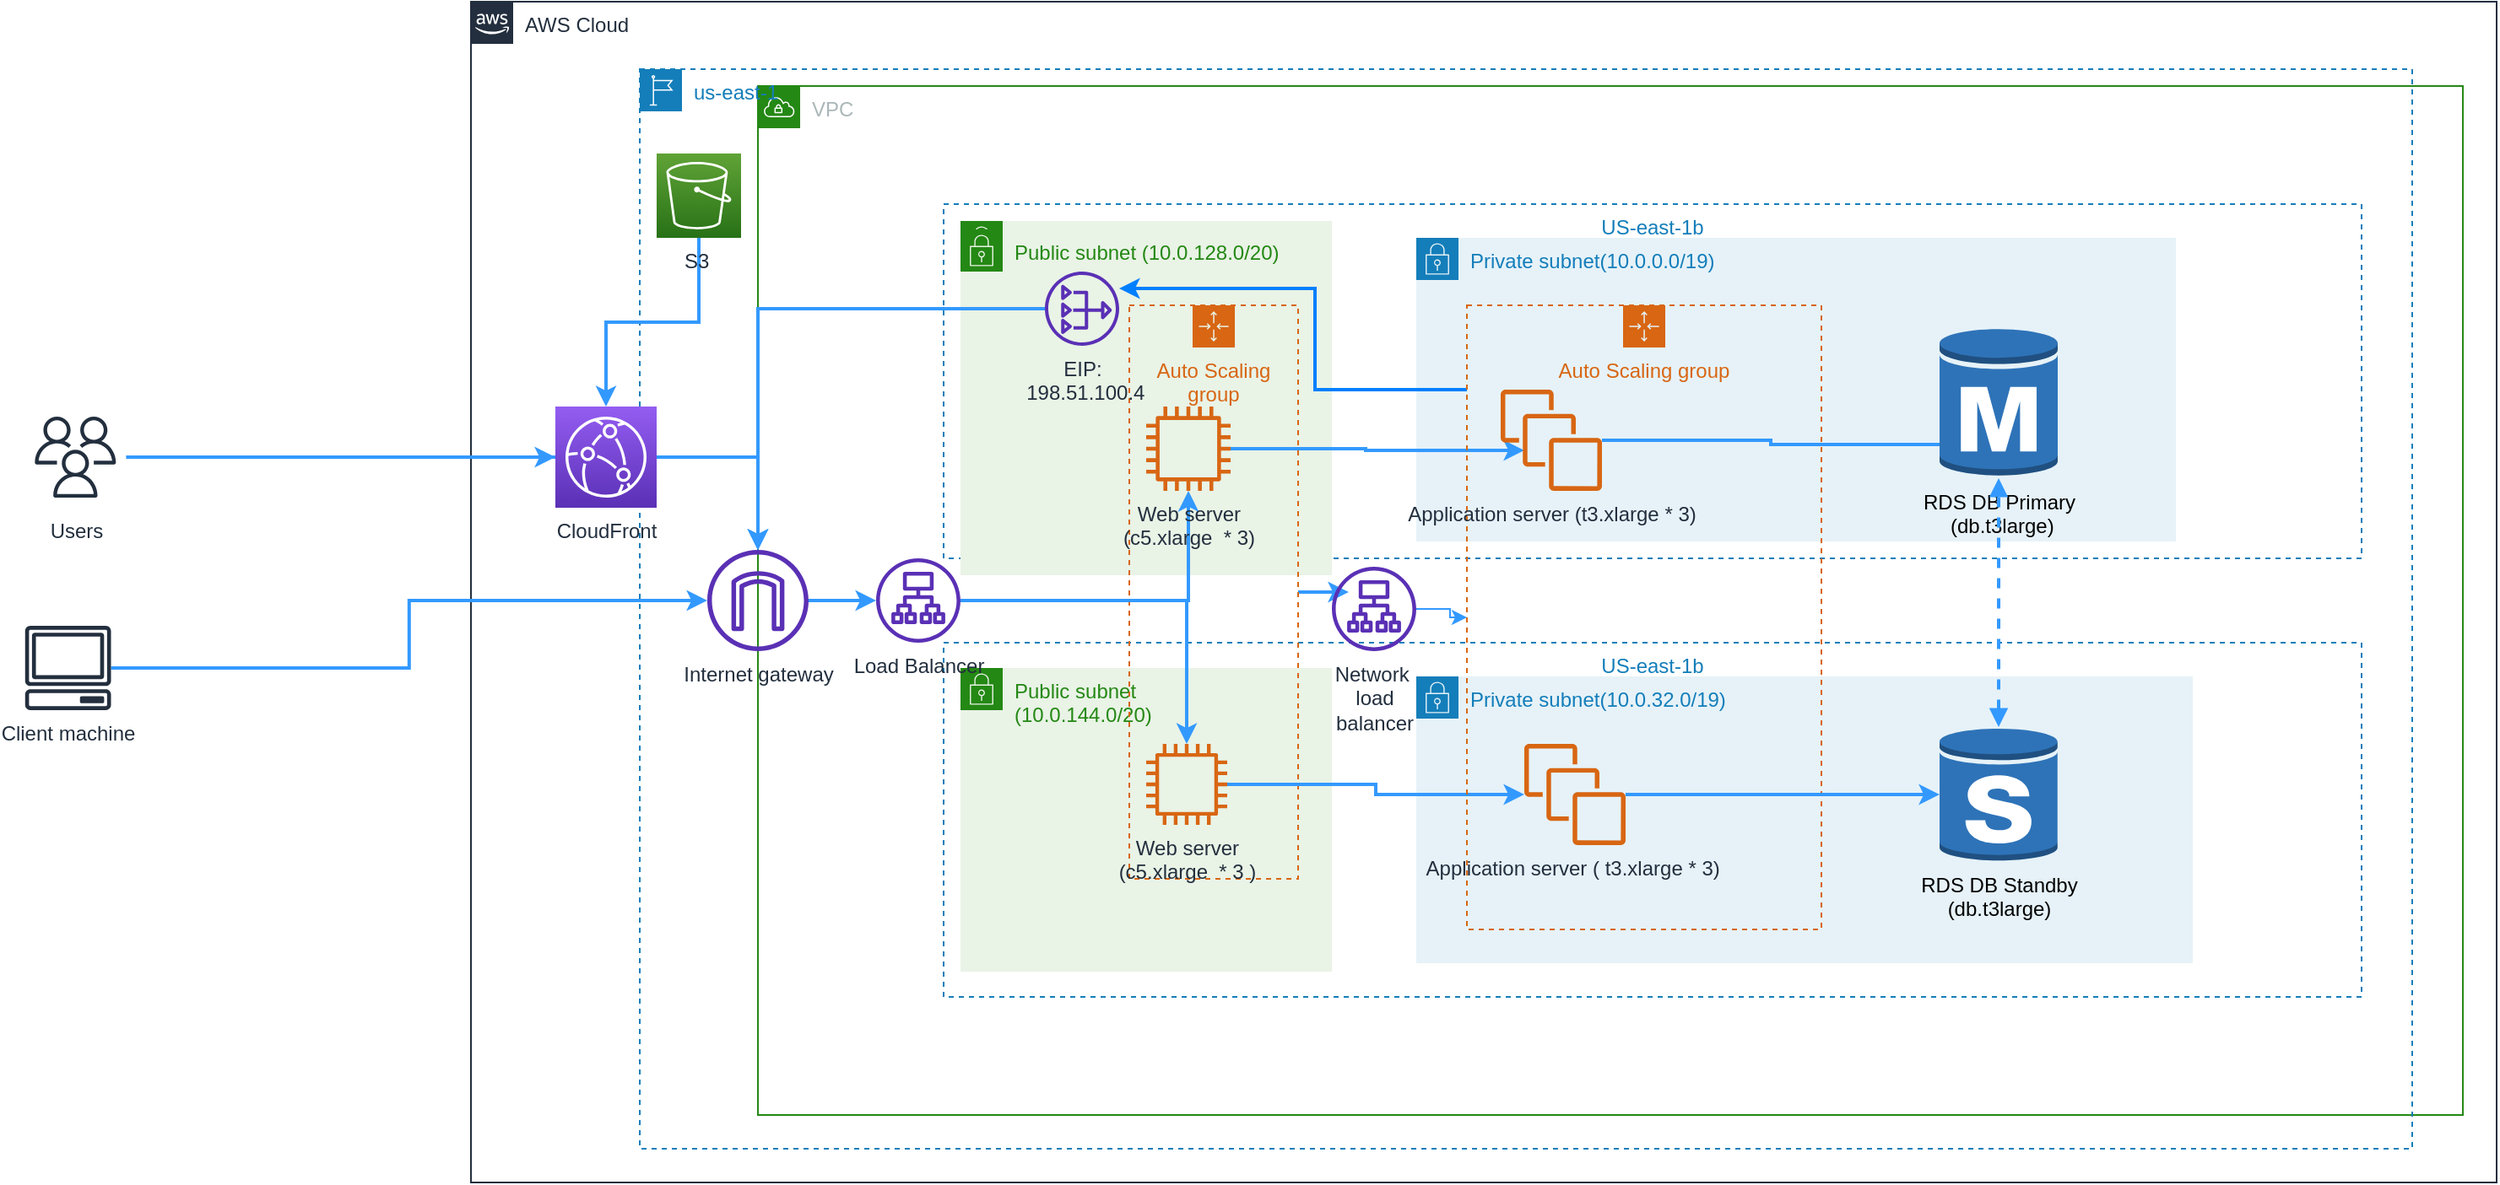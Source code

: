 <mxfile version="14.9.0" type="device"><diagram id="Xu8ufOJJPJwFhh_woZe4" name="Page-1"><mxGraphModel dx="786" dy="454" grid="1" gridSize="10" guides="1" tooltips="1" connect="1" arrows="1" fold="1" page="1" pageScale="1" pageWidth="850" pageHeight="1100" math="0" shadow="0"><root><mxCell id="0"/><mxCell id="1" parent="0"/><mxCell id="zEpiPbR1NczKSms6Ihta-1" value="AWS Cloud" style="points=[[0,0],[0.25,0],[0.5,0],[0.75,0],[1,0],[1,0.25],[1,0.5],[1,0.75],[1,1],[0.75,1],[0.5,1],[0.25,1],[0,1],[0,0.75],[0,0.5],[0,0.25]];outlineConnect=0;gradientColor=none;html=1;whiteSpace=wrap;fontSize=12;fontStyle=0;shape=mxgraph.aws4.group;grIcon=mxgraph.aws4.group_aws_cloud_alt;strokeColor=#232F3E;fillColor=none;verticalAlign=top;align=left;spacingLeft=30;fontColor=#232F3E;dashed=0;" parent="1" vertex="1"><mxGeometry x="350" y="60" width="1200" height="700" as="geometry"/></mxCell><mxCell id="zEpiPbR1NczKSms6Ihta-2" value="VPC" style="points=[[0,0],[0.25,0],[0.5,0],[0.75,0],[1,0],[1,0.25],[1,0.5],[1,0.75],[1,1],[0.75,1],[0.5,1],[0.25,1],[0,1],[0,0.75],[0,0.5],[0,0.25]];outlineConnect=0;gradientColor=none;html=1;whiteSpace=wrap;fontSize=12;fontStyle=0;shape=mxgraph.aws4.group;grIcon=mxgraph.aws4.group_vpc;strokeColor=#248814;fillColor=none;verticalAlign=top;align=left;spacingLeft=30;fontColor=#AAB7B8;dashed=0;" parent="1" vertex="1"><mxGeometry x="520" y="110" width="1010" height="610" as="geometry"/></mxCell><mxCell id="zEpiPbR1NczKSms6Ihta-3" value="us-east-1" style="points=[[0,0],[0.25,0],[0.5,0],[0.75,0],[1,0],[1,0.25],[1,0.5],[1,0.75],[1,1],[0.75,1],[0.5,1],[0.25,1],[0,1],[0,0.75],[0,0.5],[0,0.25]];outlineConnect=0;gradientColor=none;html=1;whiteSpace=wrap;fontSize=12;fontStyle=0;shape=mxgraph.aws4.group;grIcon=mxgraph.aws4.group_region;strokeColor=#147EBA;fillColor=none;verticalAlign=top;align=left;spacingLeft=30;fontColor=#147EBA;dashed=1;" parent="1" vertex="1"><mxGeometry x="450" y="100" width="1050" height="640" as="geometry"/></mxCell><mxCell id="zEpiPbR1NczKSms6Ihta-4" value="US-east-1b" style="verticalAlign=top;fontStyle=0;fontColor=#147EBA;dashed=1;fillColor=none;strokeColor=#147EBA;" parent="1" vertex="1"><mxGeometry x="630" y="180" width="840" height="210" as="geometry"/></mxCell><mxCell id="zEpiPbR1NczKSms6Ihta-5" value="US-east-1b" style="fillColor=none;strokeColor=#147EBA;dashed=1;verticalAlign=top;fontStyle=0;fontColor=#147EBA;" parent="1" vertex="1"><mxGeometry x="630" y="440" width="840" height="210" as="geometry"/></mxCell><mxCell id="zEpiPbR1NczKSms6Ihta-58" style="edgeStyle=orthogonalEdgeStyle;rounded=0;orthogonalLoop=1;jettySize=auto;html=1;startArrow=none;startFill=0;strokeColor=#3399FF;strokeWidth=2;" parent="1" source="zEpiPbR1NczKSms6Ihta-9" target="zEpiPbR1NczKSms6Ihta-22" edge="1"><mxGeometry relative="1" as="geometry"/></mxCell><mxCell id="zEpiPbR1NczKSms6Ihta-9" value="Client machine" style="outlineConnect=0;fontColor=#232F3E;gradientColor=none;fillColor=#232F3E;strokeColor=none;dashed=0;verticalLabelPosition=bottom;verticalAlign=top;align=center;html=1;fontSize=12;fontStyle=0;aspect=fixed;pointerEvents=1;shape=mxgraph.aws4.client;" parent="1" vertex="1"><mxGeometry x="85.66" y="430" width="51.32" height="50" as="geometry"/></mxCell><mxCell id="zEpiPbR1NczKSms6Ihta-55" style="edgeStyle=orthogonalEdgeStyle;rounded=0;orthogonalLoop=1;jettySize=auto;html=1;startArrow=none;startFill=0;strokeColor=#3399FF;strokeWidth=2;" parent="1" source="zEpiPbR1NczKSms6Ihta-10" target="zEpiPbR1NczKSms6Ihta-22" edge="1"><mxGeometry relative="1" as="geometry"/></mxCell><mxCell id="zEpiPbR1NczKSms6Ihta-56" style="edgeStyle=orthogonalEdgeStyle;rounded=0;orthogonalLoop=1;jettySize=auto;html=1;entryX=0;entryY=0.5;entryDx=0;entryDy=0;entryPerimeter=0;startArrow=none;startFill=0;strokeColor=#3399FF;strokeWidth=2;" parent="1" source="zEpiPbR1NczKSms6Ihta-10" target="zEpiPbR1NczKSms6Ihta-12" edge="1"><mxGeometry relative="1" as="geometry"/></mxCell><mxCell id="zEpiPbR1NczKSms6Ihta-10" value="Users" style="outlineConnect=0;fontColor=#232F3E;gradientColor=none;strokeColor=#232F3E;fillColor=#ffffff;dashed=0;verticalLabelPosition=bottom;verticalAlign=top;align=center;html=1;fontSize=12;fontStyle=0;aspect=fixed;shape=mxgraph.aws4.resourceIcon;resIcon=mxgraph.aws4.users;" parent="1" vertex="1"><mxGeometry x="85.66" y="300" width="60" height="60" as="geometry"/></mxCell><mxCell id="zEpiPbR1NczKSms6Ihta-13" style="edgeStyle=orthogonalEdgeStyle;rounded=0;orthogonalLoop=1;jettySize=auto;html=1;strokeColor=#3399FF;strokeWidth=2;" parent="1" source="zEpiPbR1NczKSms6Ihta-11" target="zEpiPbR1NczKSms6Ihta-12" edge="1"><mxGeometry relative="1" as="geometry"/></mxCell><mxCell id="zEpiPbR1NczKSms6Ihta-11" value="S3&amp;nbsp;" style="points=[[0,0,0],[0.25,0,0],[0.5,0,0],[0.75,0,0],[1,0,0],[0,1,0],[0.25,1,0],[0.5,1,0],[0.75,1,0],[1,1,0],[0,0.25,0],[0,0.5,0],[0,0.75,0],[1,0.25,0],[1,0.5,0],[1,0.75,0]];outlineConnect=0;fontColor=#232F3E;gradientColor=#60A337;gradientDirection=north;fillColor=#277116;strokeColor=#ffffff;dashed=0;verticalLabelPosition=bottom;verticalAlign=top;align=center;html=1;fontSize=12;fontStyle=0;aspect=fixed;shape=mxgraph.aws4.resourceIcon;resIcon=mxgraph.aws4.s3;" parent="1" vertex="1"><mxGeometry x="460" y="150" width="50" height="50" as="geometry"/></mxCell><mxCell id="zEpiPbR1NczKSms6Ihta-57" style="edgeStyle=orthogonalEdgeStyle;rounded=0;orthogonalLoop=1;jettySize=auto;html=1;startArrow=none;startFill=0;strokeColor=#3399FF;strokeWidth=2;" parent="1" source="zEpiPbR1NczKSms6Ihta-12" target="zEpiPbR1NczKSms6Ihta-22" edge="1"><mxGeometry relative="1" as="geometry"/></mxCell><mxCell id="zEpiPbR1NczKSms6Ihta-12" value="CloudFront" style="points=[[0,0,0],[0.25,0,0],[0.5,0,0],[0.75,0,0],[1,0,0],[0,1,0],[0.25,1,0],[0.5,1,0],[0.75,1,0],[1,1,0],[0,0.25,0],[0,0.5,0],[0,0.75,0],[1,0.25,0],[1,0.5,0],[1,0.75,0]];outlineConnect=0;fontColor=#232F3E;gradientColor=#945DF2;gradientDirection=north;fillColor=#5A30B5;strokeColor=#ffffff;dashed=0;verticalLabelPosition=bottom;verticalAlign=top;align=center;html=1;fontSize=12;fontStyle=0;aspect=fixed;shape=mxgraph.aws4.resourceIcon;resIcon=mxgraph.aws4.cloudfront;" parent="1" vertex="1"><mxGeometry x="400" y="300" width="60" height="60" as="geometry"/></mxCell><mxCell id="zEpiPbR1NczKSms6Ihta-14" value="Public subnet&lt;br&gt;(10.0.144.0/20)" style="points=[[0,0],[0.25,0],[0.5,0],[0.75,0],[1,0],[1,0.25],[1,0.5],[1,0.75],[1,1],[0.75,1],[0.5,1],[0.25,1],[0,1],[0,0.75],[0,0.5],[0,0.25]];outlineConnect=0;gradientColor=none;html=1;whiteSpace=wrap;fontSize=12;fontStyle=0;shape=mxgraph.aws4.group;grIcon=mxgraph.aws4.group_security_group;grStroke=0;strokeColor=#248814;fillColor=#E9F3E6;verticalAlign=top;align=left;spacingLeft=30;fontColor=#248814;dashed=0;" parent="1" vertex="1"><mxGeometry x="640" y="455" width="220" height="180" as="geometry"/></mxCell><mxCell id="zEpiPbR1NczKSms6Ihta-15" value="Public subnet" style="points=[[0,0],[0.25,0],[0.5,0],[0.75,0],[1,0],[1,0.25],[1,0.5],[1,0.75],[1,1],[0.75,1],[0.5,1],[0.25,1],[0,1],[0,0.75],[0,0.5],[0,0.25]];outlineConnect=0;gradientColor=none;html=1;whiteSpace=wrap;fontSize=12;fontStyle=0;shape=mxgraph.aws4.group;grIcon=mxgraph.aws4.group_security_group;grStroke=0;strokeColor=#248814;fillColor=#E9F3E6;verticalAlign=top;align=left;spacingLeft=30;fontColor=#248814;dashed=0;" parent="1" vertex="1"><mxGeometry x="640" y="190" width="220" height="180" as="geometry"/></mxCell><mxCell id="zEpiPbR1NczKSms6Ihta-16" value="Public subnet (10.0.128.0/20)" style="points=[[0,0],[0.25,0],[0.5,0],[0.75,0],[1,0],[1,0.25],[1,0.5],[1,0.75],[1,1],[0.75,1],[0.5,1],[0.25,1],[0,1],[0,0.75],[0,0.5],[0,0.25]];outlineConnect=0;gradientColor=none;html=1;whiteSpace=wrap;fontSize=12;fontStyle=0;shape=mxgraph.aws4.group;grIcon=mxgraph.aws4.group_security_group;grStroke=0;strokeColor=#248814;fillColor=#E9F3E6;verticalAlign=top;align=left;spacingLeft=30;fontColor=#248814;dashed=0;" parent="1" vertex="1"><mxGeometry x="640" y="195" width="220" height="205" as="geometry"/></mxCell><mxCell id="zEpiPbR1NczKSms6Ihta-17" value="Private subnet(10.0.32.0/19)" style="points=[[0,0],[0.25,0],[0.5,0],[0.75,0],[1,0],[1,0.25],[1,0.5],[1,0.75],[1,1],[0.75,1],[0.5,1],[0.25,1],[0,1],[0,0.75],[0,0.5],[0,0.25]];outlineConnect=0;gradientColor=none;html=1;whiteSpace=wrap;fontSize=12;fontStyle=0;shape=mxgraph.aws4.group;grIcon=mxgraph.aws4.group_security_group;grStroke=0;strokeColor=#147EBA;fillColor=#E6F2F8;verticalAlign=top;align=left;spacingLeft=30;fontColor=#147EBA;dashed=0;" parent="1" vertex="1"><mxGeometry x="910" y="460" width="460" height="170" as="geometry"/></mxCell><mxCell id="zEpiPbR1NczKSms6Ihta-18" value="Private subnet(10.0.0.0/19)" style="points=[[0,0],[0.25,0],[0.5,0],[0.75,0],[1,0],[1,0.25],[1,0.5],[1,0.75],[1,1],[0.75,1],[0.5,1],[0.25,1],[0,1],[0,0.75],[0,0.5],[0,0.25]];outlineConnect=0;gradientColor=none;html=1;whiteSpace=wrap;fontSize=12;fontStyle=0;shape=mxgraph.aws4.group;grIcon=mxgraph.aws4.group_security_group;grStroke=0;strokeColor=#147EBA;fillColor=#E6F2F8;verticalAlign=top;align=left;spacingLeft=30;fontColor=#147EBA;dashed=0;" parent="1" vertex="1"><mxGeometry x="910" y="200" width="450" height="180" as="geometry"/></mxCell><mxCell id="UMc1rp0RiOQYAd-xGnKr-12" style="edgeStyle=orthogonalEdgeStyle;rounded=0;orthogonalLoop=1;jettySize=auto;html=1;entryX=0.2;entryY=0.3;entryDx=0;entryDy=0;entryPerimeter=0;strokeWidth=2;strokeColor=#3399FF;" edge="1" parent="1" source="zEpiPbR1NczKSms6Ihta-19" target="rIPb2U52Dyg5ZpBA8voF-1"><mxGeometry relative="1" as="geometry"/></mxCell><mxCell id="zEpiPbR1NczKSms6Ihta-19" value="Auto Scaling group" style="points=[[0,0],[0.25,0],[0.5,0],[0.75,0],[1,0],[1,0.25],[1,0.5],[1,0.75],[1,1],[0.75,1],[0.5,1],[0.25,1],[0,1],[0,0.75],[0,0.5],[0,0.25]];outlineConnect=0;gradientColor=none;html=1;whiteSpace=wrap;fontSize=12;fontStyle=0;shape=mxgraph.aws4.groupCenter;grIcon=mxgraph.aws4.group_auto_scaling_group;grStroke=1;strokeColor=#D86613;fillColor=none;verticalAlign=top;align=center;fontColor=#D86613;dashed=1;spacingTop=25;" parent="1" vertex="1"><mxGeometry x="740" y="240" width="100" height="340" as="geometry"/></mxCell><mxCell id="zEpiPbR1NczKSms6Ihta-52" style="edgeStyle=orthogonalEdgeStyle;rounded=0;orthogonalLoop=1;jettySize=auto;html=1;startArrow=none;startFill=0;strokeColor=#3399FF;strokeWidth=2;" parent="1" source="zEpiPbR1NczKSms6Ihta-22" target="zEpiPbR1NczKSms6Ihta-24" edge="1"><mxGeometry relative="1" as="geometry"/></mxCell><mxCell id="zEpiPbR1NczKSms6Ihta-22" value="Internet gateway" style="outlineConnect=0;fontColor=#232F3E;gradientColor=none;fillColor=#5A30B5;strokeColor=none;dashed=0;verticalLabelPosition=bottom;verticalAlign=top;align=center;html=1;fontSize=12;fontStyle=0;aspect=fixed;pointerEvents=1;shape=mxgraph.aws4.internet_gateway;" parent="1" vertex="1"><mxGeometry x="490" y="385" width="60" height="60" as="geometry"/></mxCell><mxCell id="zEpiPbR1NczKSms6Ihta-51" style="edgeStyle=orthogonalEdgeStyle;rounded=0;orthogonalLoop=1;jettySize=auto;html=1;startArrow=none;startFill=0;strokeColor=#3399FF;strokeWidth=2;" parent="1" source="zEpiPbR1NczKSms6Ihta-23" target="zEpiPbR1NczKSms6Ihta-22" edge="1"><mxGeometry relative="1" as="geometry"/></mxCell><mxCell id="zEpiPbR1NczKSms6Ihta-23" value="EIP:&lt;br&gt;&amp;nbsp;198.51.100.4" style="outlineConnect=0;fontColor=#232F3E;gradientColor=none;fillColor=#5A30B5;strokeColor=none;dashed=0;verticalLabelPosition=bottom;verticalAlign=top;align=center;html=1;fontSize=12;fontStyle=0;aspect=fixed;pointerEvents=1;shape=mxgraph.aws4.nat_gateway;" parent="1" vertex="1"><mxGeometry x="690" y="220" width="44" height="44" as="geometry"/></mxCell><mxCell id="zEpiPbR1NczKSms6Ihta-44" style="edgeStyle=orthogonalEdgeStyle;rounded=0;orthogonalLoop=1;jettySize=auto;html=1;startArrow=none;startFill=0;strokeColor=#3399FF;strokeWidth=2;" parent="1" source="zEpiPbR1NczKSms6Ihta-24" target="zEpiPbR1NczKSms6Ihta-25" edge="1"><mxGeometry relative="1" as="geometry"/></mxCell><mxCell id="zEpiPbR1NczKSms6Ihta-45" style="edgeStyle=orthogonalEdgeStyle;rounded=0;orthogonalLoop=1;jettySize=auto;html=1;startArrow=none;startFill=0;strokeColor=#3399FF;strokeWidth=2;" parent="1" source="zEpiPbR1NczKSms6Ihta-24" target="zEpiPbR1NczKSms6Ihta-26" edge="1"><mxGeometry relative="1" as="geometry"/></mxCell><mxCell id="zEpiPbR1NczKSms6Ihta-24" value="Load Balancer" style="outlineConnect=0;fontColor=#232F3E;gradientColor=none;fillColor=#5A30B5;strokeColor=none;dashed=0;verticalLabelPosition=bottom;verticalAlign=top;align=center;html=1;fontSize=12;fontStyle=0;aspect=fixed;pointerEvents=1;shape=mxgraph.aws4.application_load_balancer;" parent="1" vertex="1"><mxGeometry x="590" y="390" width="50" height="50" as="geometry"/></mxCell><mxCell id="zEpiPbR1NczKSms6Ihta-46" style="edgeStyle=orthogonalEdgeStyle;rounded=0;orthogonalLoop=1;jettySize=auto;html=1;entryX=0.233;entryY=0.6;entryDx=0;entryDy=0;entryPerimeter=0;startArrow=none;startFill=0;strokeColor=#3399FF;strokeWidth=2;" parent="1" source="zEpiPbR1NczKSms6Ihta-25" target="zEpiPbR1NczKSms6Ihta-33" edge="1"><mxGeometry relative="1" as="geometry"/></mxCell><mxCell id="zEpiPbR1NczKSms6Ihta-25" value="Web server&lt;br&gt;(c5.xlarge&amp;nbsp; * 3)" style="outlineConnect=0;fontColor=#232F3E;gradientColor=none;fillColor=#D86613;strokeColor=none;dashed=0;verticalLabelPosition=bottom;verticalAlign=top;align=center;html=1;fontSize=12;fontStyle=0;aspect=fixed;pointerEvents=1;shape=mxgraph.aws4.instance2;" parent="1" vertex="1"><mxGeometry x="750" y="300" width="50" height="50" as="geometry"/></mxCell><mxCell id="zEpiPbR1NczKSms6Ihta-47" style="edgeStyle=orthogonalEdgeStyle;rounded=0;orthogonalLoop=1;jettySize=auto;html=1;startArrow=none;startFill=0;strokeColor=#3399FF;strokeWidth=2;" parent="1" source="zEpiPbR1NczKSms6Ihta-26" target="zEpiPbR1NczKSms6Ihta-34" edge="1"><mxGeometry relative="1" as="geometry"/></mxCell><mxCell id="zEpiPbR1NczKSms6Ihta-26" value="Web server&lt;br&gt;(c5.xlarge&amp;nbsp; * 3 )" style="outlineConnect=0;fontColor=#232F3E;gradientColor=none;fillColor=#D86613;strokeColor=none;dashed=0;verticalLabelPosition=bottom;verticalAlign=top;align=center;html=1;fontSize=12;fontStyle=0;aspect=fixed;pointerEvents=1;shape=mxgraph.aws4.instance2;" parent="1" vertex="1"><mxGeometry x="750" y="500" width="48" height="48" as="geometry"/></mxCell><mxCell id="rIPb2U52Dyg5ZpBA8voF-3" style="edgeStyle=orthogonalEdgeStyle;rounded=0;orthogonalLoop=1;jettySize=auto;html=1;strokeWidth=2;strokeColor=#007FFF;" parent="1" source="zEpiPbR1NczKSms6Ihta-31" target="zEpiPbR1NczKSms6Ihta-23" edge="1"><mxGeometry relative="1" as="geometry"><Array as="points"><mxPoint x="850" y="290"/><mxPoint x="850" y="230"/></Array></mxGeometry></mxCell><mxCell id="zEpiPbR1NczKSms6Ihta-31" value="Auto Scaling group" style="points=[[0,0],[0.25,0],[0.5,0],[0.75,0],[1,0],[1,0.25],[1,0.5],[1,0.75],[1,1],[0.75,1],[0.5,1],[0.25,1],[0,1],[0,0.75],[0,0.5],[0,0.25]];outlineConnect=0;gradientColor=none;html=1;whiteSpace=wrap;fontSize=12;fontStyle=0;shape=mxgraph.aws4.groupCenter;grIcon=mxgraph.aws4.group_auto_scaling_group;grStroke=1;strokeColor=#D86613;fillColor=none;verticalAlign=top;align=center;fontColor=#D86613;dashed=1;spacingTop=25;" parent="1" vertex="1"><mxGeometry x="940" y="240" width="210" height="370" as="geometry"/></mxCell><mxCell id="zEpiPbR1NczKSms6Ihta-37" style="edgeStyle=orthogonalEdgeStyle;rounded=0;orthogonalLoop=1;jettySize=auto;html=1;entryX=0.429;entryY=0.778;entryDx=0;entryDy=0;entryPerimeter=0;strokeColor=#3399FF;strokeWidth=2;" parent="1" source="zEpiPbR1NczKSms6Ihta-33" target="zEpiPbR1NczKSms6Ihta-35" edge="1"><mxGeometry relative="1" as="geometry"/></mxCell><mxCell id="zEpiPbR1NczKSms6Ihta-33" value="Application server (t3.xlarge * 3)" style="outlineConnect=0;fontColor=#232F3E;gradientColor=none;fillColor=#D86613;strokeColor=none;dashed=0;verticalLabelPosition=bottom;verticalAlign=top;align=center;html=1;fontSize=12;fontStyle=0;aspect=fixed;pointerEvents=1;shape=mxgraph.aws4.instances;" parent="1" vertex="1"><mxGeometry x="960" y="290" width="60" height="60" as="geometry"/></mxCell><mxCell id="zEpiPbR1NczKSms6Ihta-39" style="edgeStyle=orthogonalEdgeStyle;rounded=0;orthogonalLoop=1;jettySize=auto;html=1;strokeColor=#3399FF;strokeWidth=2;" parent="1" source="zEpiPbR1NczKSms6Ihta-34" target="zEpiPbR1NczKSms6Ihta-36" edge="1"><mxGeometry relative="1" as="geometry"/></mxCell><mxCell id="zEpiPbR1NczKSms6Ihta-34" value="Application server ( t3.xlarge * 3)&amp;nbsp;" style="outlineConnect=0;fontColor=#232F3E;gradientColor=none;fillColor=#D86613;strokeColor=none;dashed=0;verticalLabelPosition=bottom;verticalAlign=top;align=center;html=1;fontSize=12;fontStyle=0;aspect=fixed;pointerEvents=1;shape=mxgraph.aws4.instances;" parent="1" vertex="1"><mxGeometry x="974" y="500" width="60" height="60" as="geometry"/></mxCell><mxCell id="zEpiPbR1NczKSms6Ihta-35" value="RDS DB Primary&lt;br&gt;&amp;nbsp;(db.t3large)" style="outlineConnect=0;dashed=0;verticalLabelPosition=bottom;verticalAlign=top;align=center;html=1;shape=mxgraph.aws3.rds_db_instance;fillColor=#2E73B8;gradientColor=none;" parent="1" vertex="1"><mxGeometry x="1220" y="252.5" width="70" height="90" as="geometry"/></mxCell><mxCell id="zEpiPbR1NczKSms6Ihta-36" value="RDS DB Standby&lt;br&gt;(db.t3large)" style="outlineConnect=0;dashed=0;verticalLabelPosition=bottom;verticalAlign=top;align=center;html=1;shape=mxgraph.aws3.rds_db_instance_standby_multi_az;fillColor=#2E73B8;gradientColor=none;" parent="1" vertex="1"><mxGeometry x="1220" y="490" width="70" height="80" as="geometry"/></mxCell><mxCell id="zEpiPbR1NczKSms6Ihta-43" value="" style="edgeStyle=orthogonalEdgeStyle;html=1;endArrow=block;elbow=vertical;startArrow=block;startFill=1;endFill=1;rounded=0;dashed=1;strokeWidth=2;strokeColor=#3399FF;" parent="1" source="zEpiPbR1NczKSms6Ihta-36" target="zEpiPbR1NczKSms6Ihta-35" edge="1"><mxGeometry width="100" relative="1" as="geometry"><mxPoint x="1225" y="414.5" as="sourcePoint"/><mxPoint x="1325" y="414.5" as="targetPoint"/></mxGeometry></mxCell><mxCell id="UMc1rp0RiOQYAd-xGnKr-19" style="edgeStyle=orthogonalEdgeStyle;rounded=0;orthogonalLoop=1;jettySize=auto;html=1;strokeColor=#3399FF;" edge="1" parent="1" source="rIPb2U52Dyg5ZpBA8voF-1" target="zEpiPbR1NczKSms6Ihta-31"><mxGeometry relative="1" as="geometry"/></mxCell><mxCell id="rIPb2U52Dyg5ZpBA8voF-1" value="Network&amp;nbsp;&lt;br&gt;load&lt;br&gt;balancer" style="outlineConnect=0;fontColor=#232F3E;gradientColor=none;fillColor=#5A30B5;strokeColor=none;dashed=0;verticalLabelPosition=bottom;verticalAlign=top;align=center;html=1;fontSize=12;fontStyle=0;aspect=fixed;pointerEvents=1;shape=mxgraph.aws4.application_load_balancer;" parent="1" vertex="1"><mxGeometry x="860" y="395" width="50" height="50" as="geometry"/></mxCell></root></mxGraphModel></diagram></mxfile>